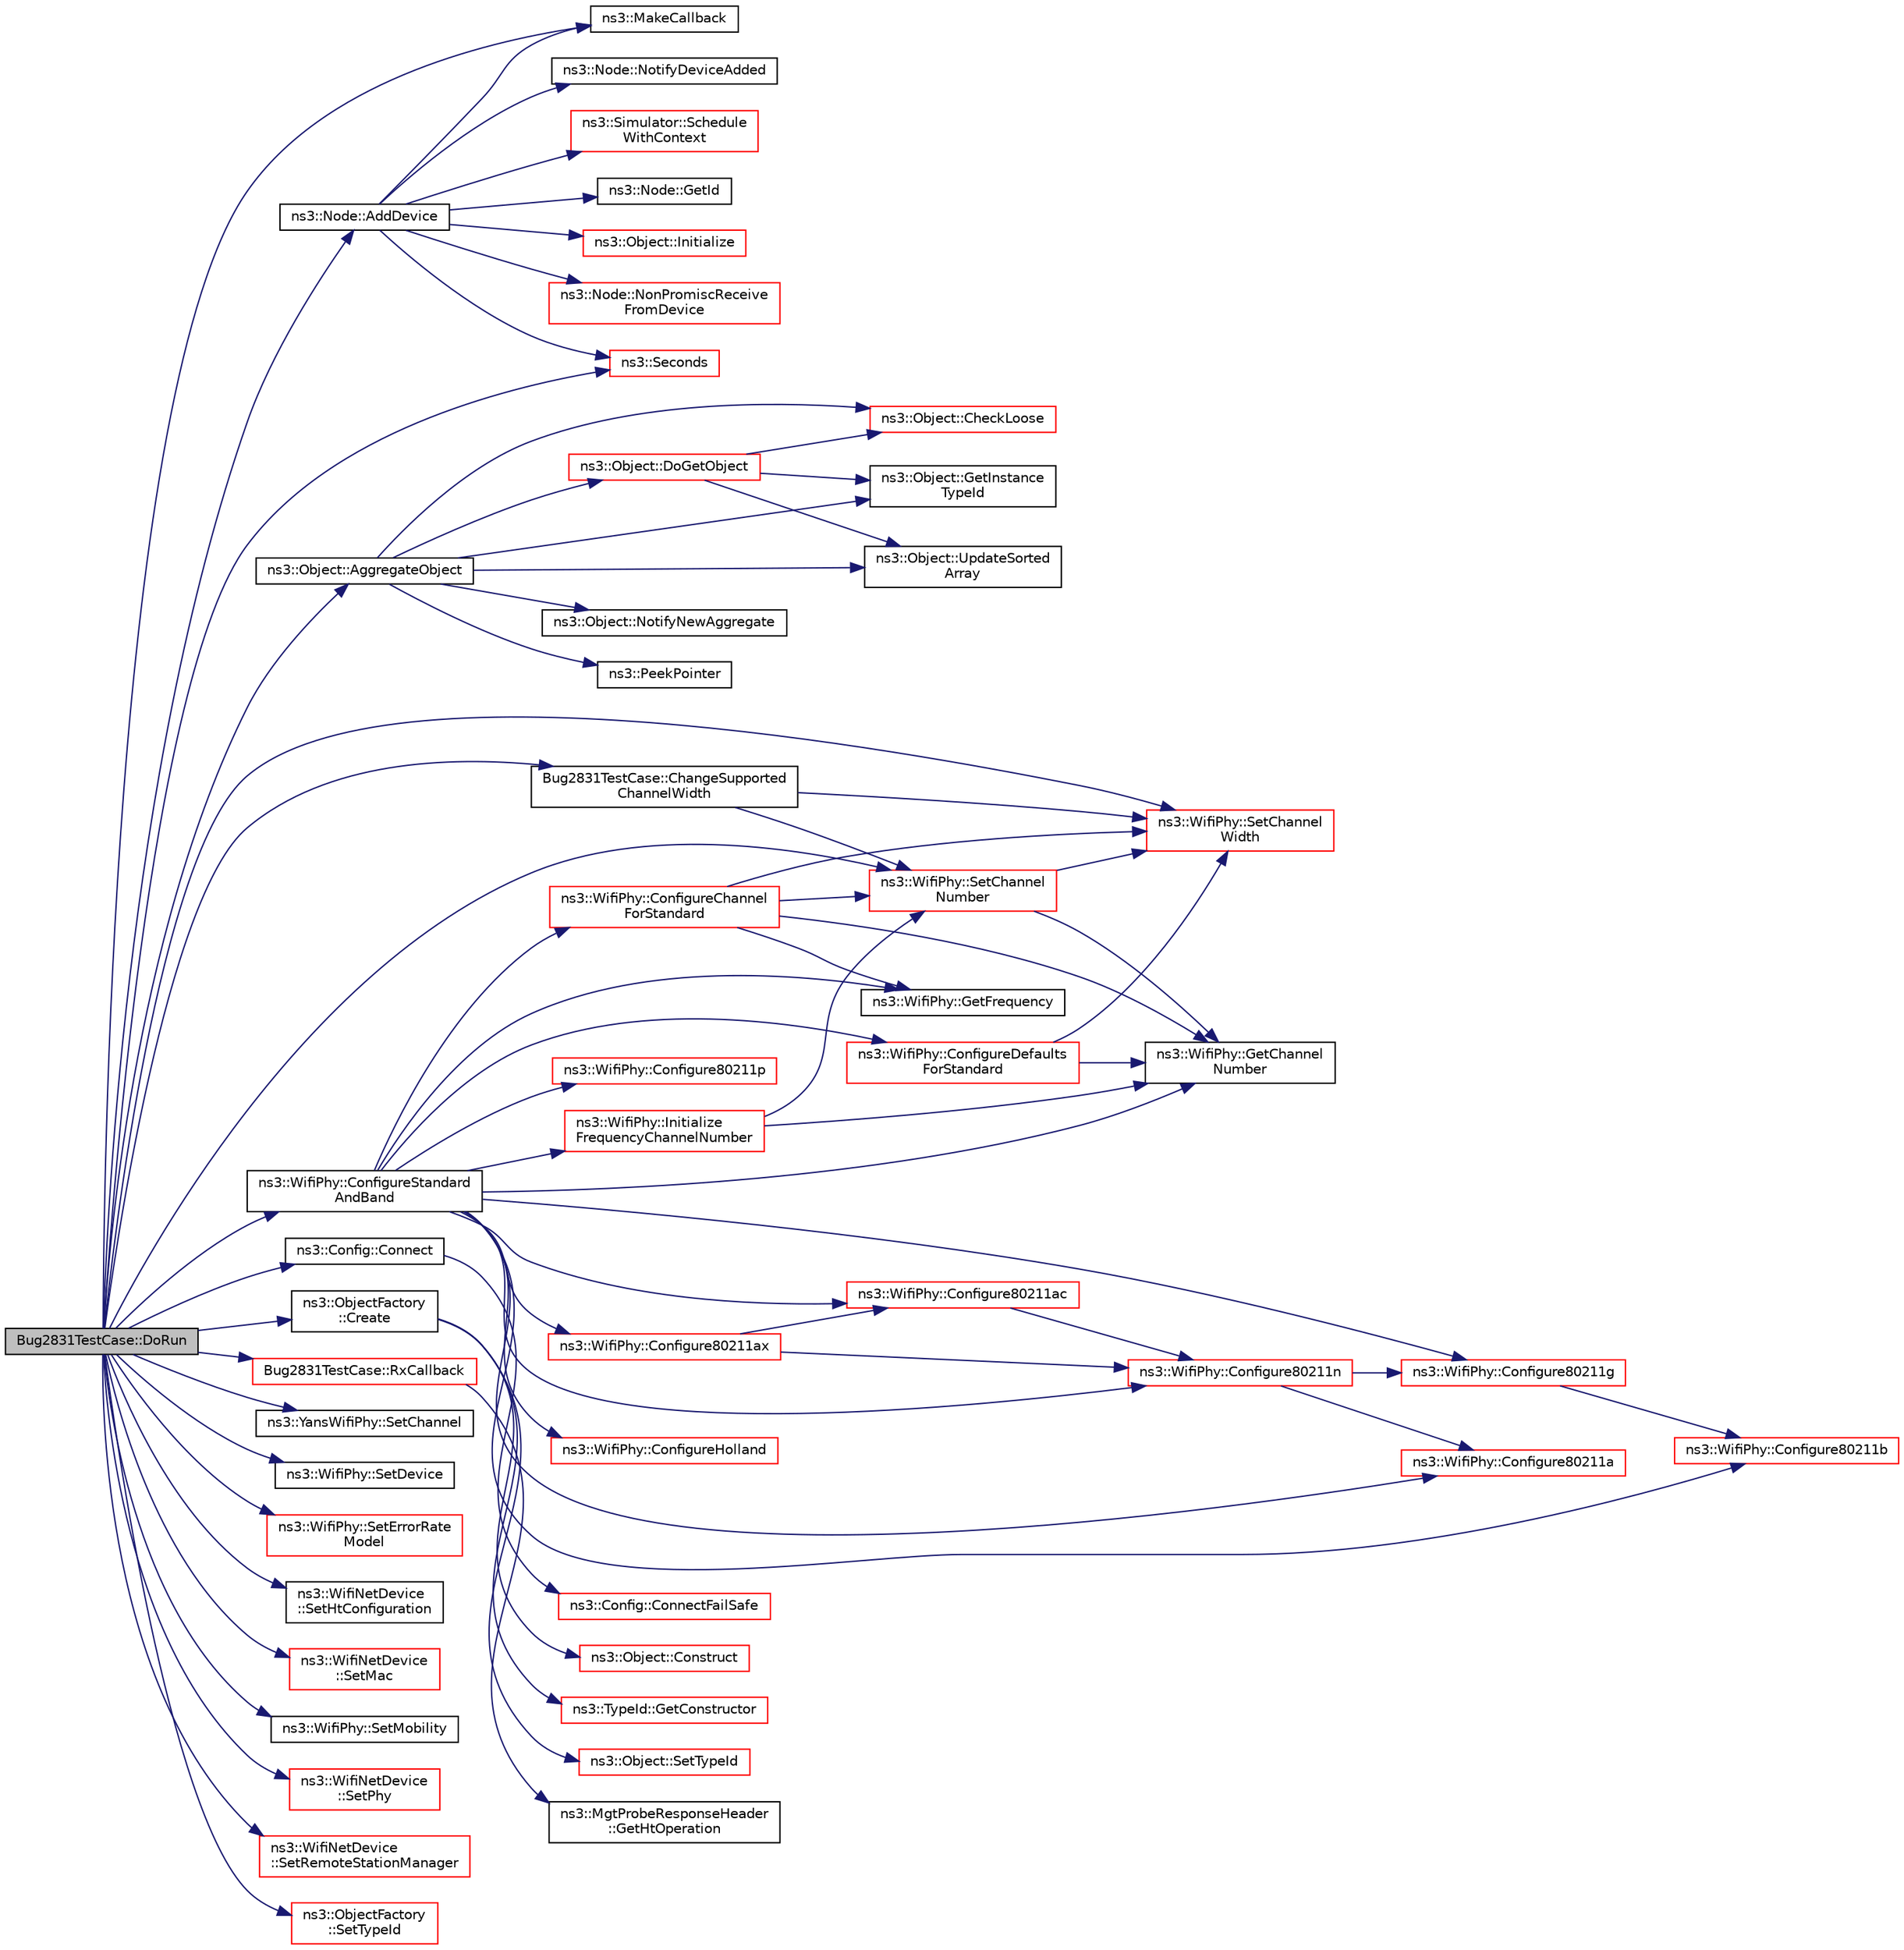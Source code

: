 digraph "Bug2831TestCase::DoRun"
{
 // LATEX_PDF_SIZE
  edge [fontname="Helvetica",fontsize="10",labelfontname="Helvetica",labelfontsize="10"];
  node [fontname="Helvetica",fontsize="10",shape=record];
  rankdir="LR";
  Node1 [label="Bug2831TestCase::DoRun",height=0.2,width=0.4,color="black", fillcolor="grey75", style="filled", fontcolor="black",tooltip="Implementation to actually run this TestCase."];
  Node1 -> Node2 [color="midnightblue",fontsize="10",style="solid",fontname="Helvetica"];
  Node2 [label="ns3::Node::AddDevice",height=0.2,width=0.4,color="black", fillcolor="white", style="filled",URL="$classns3_1_1_node.html#a42ff83ee1d5d1649c770d3f5b62375de",tooltip="Associate a NetDevice to this node."];
  Node2 -> Node3 [color="midnightblue",fontsize="10",style="solid",fontname="Helvetica"];
  Node3 [label="ns3::Node::GetId",height=0.2,width=0.4,color="black", fillcolor="white", style="filled",URL="$classns3_1_1_node.html#a2ed8663077afcb8db519296b0ada6355",tooltip=" "];
  Node2 -> Node4 [color="midnightblue",fontsize="10",style="solid",fontname="Helvetica"];
  Node4 [label="ns3::Object::Initialize",height=0.2,width=0.4,color="red", fillcolor="white", style="filled",URL="$classns3_1_1_object.html#af4411cb29971772fcd09203474a95078",tooltip="Invoke DoInitialize on all Objects aggregated to this one."];
  Node2 -> Node6 [color="midnightblue",fontsize="10",style="solid",fontname="Helvetica"];
  Node6 [label="ns3::MakeCallback",height=0.2,width=0.4,color="black", fillcolor="white", style="filled",URL="$namespacens3.html#af1dde3c04374147fca0cfe3b0766d664",tooltip="Build Callbacks for class method members which take varying numbers of arguments and potentially retu..."];
  Node2 -> Node7 [color="midnightblue",fontsize="10",style="solid",fontname="Helvetica"];
  Node7 [label="ns3::Node::NonPromiscReceive\lFromDevice",height=0.2,width=0.4,color="red", fillcolor="white", style="filled",URL="$classns3_1_1_node.html#a72ebf5bdc911879511f1e249d471f7e5",tooltip="Receive a packet from a device in non-promiscuous mode."];
  Node2 -> Node60 [color="midnightblue",fontsize="10",style="solid",fontname="Helvetica"];
  Node60 [label="ns3::Node::NotifyDeviceAdded",height=0.2,width=0.4,color="black", fillcolor="white", style="filled",URL="$classns3_1_1_node.html#ae85e535c650941f4f8ca6845a9f61e42",tooltip="Notifies all the DeviceAdditionListener about the new device added."];
  Node2 -> Node61 [color="midnightblue",fontsize="10",style="solid",fontname="Helvetica"];
  Node61 [label="ns3::Simulator::Schedule\lWithContext",height=0.2,width=0.4,color="red", fillcolor="white", style="filled",URL="$classns3_1_1_simulator.html#a6801feda0ccf0595cb48d1e962cd40a1",tooltip="Schedule an event with the given context."];
  Node2 -> Node64 [color="midnightblue",fontsize="10",style="solid",fontname="Helvetica"];
  Node64 [label="ns3::Seconds",height=0.2,width=0.4,color="red", fillcolor="white", style="filled",URL="$group__timecivil.html#ga33c34b816f8ff6628e33d5c8e9713b9e",tooltip="Construct a Time in the indicated unit."];
  Node1 -> Node70 [color="midnightblue",fontsize="10",style="solid",fontname="Helvetica"];
  Node70 [label="ns3::Object::AggregateObject",height=0.2,width=0.4,color="black", fillcolor="white", style="filled",URL="$classns3_1_1_object.html#a79dd435d300f3deca814553f561a2922",tooltip="Aggregate two Objects together."];
  Node70 -> Node71 [color="midnightblue",fontsize="10",style="solid",fontname="Helvetica"];
  Node71 [label="ns3::Object::CheckLoose",height=0.2,width=0.4,color="red", fillcolor="white", style="filled",URL="$classns3_1_1_object.html#a33b1d1c52665f27a2fd4857aef5618f2",tooltip="Check if any aggregated Objects have non-zero reference counts."];
  Node70 -> Node72 [color="midnightblue",fontsize="10",style="solid",fontname="Helvetica"];
  Node72 [label="ns3::Object::DoGetObject",height=0.2,width=0.4,color="red", fillcolor="white", style="filled",URL="$classns3_1_1_object.html#a7c009975f7c0994cb47a69f713745e0a",tooltip="Find an Object of TypeId tid in the aggregates of this Object."];
  Node72 -> Node71 [color="midnightblue",fontsize="10",style="solid",fontname="Helvetica"];
  Node72 -> Node73 [color="midnightblue",fontsize="10",style="solid",fontname="Helvetica"];
  Node73 [label="ns3::Object::GetInstance\lTypeId",height=0.2,width=0.4,color="black", fillcolor="white", style="filled",URL="$classns3_1_1_object.html#a9a0bc0211cfab9842e1046b5c5810e5a",tooltip="Get the most derived TypeId for this Object."];
  Node72 -> Node75 [color="midnightblue",fontsize="10",style="solid",fontname="Helvetica"];
  Node75 [label="ns3::Object::UpdateSorted\lArray",height=0.2,width=0.4,color="black", fillcolor="white", style="filled",URL="$classns3_1_1_object.html#ade62655b9680ca5ebf5af7e0fda7a21f",tooltip="Keep the list of aggregates in most-recently-used order."];
  Node70 -> Node73 [color="midnightblue",fontsize="10",style="solid",fontname="Helvetica"];
  Node70 -> Node76 [color="midnightblue",fontsize="10",style="solid",fontname="Helvetica"];
  Node76 [label="ns3::Object::NotifyNewAggregate",height=0.2,width=0.4,color="black", fillcolor="white", style="filled",URL="$classns3_1_1_object.html#a1bd7211125185a6cd511c35fea4e500f",tooltip="Notify all Objects aggregated to this one of a new Object being aggregated."];
  Node70 -> Node77 [color="midnightblue",fontsize="10",style="solid",fontname="Helvetica"];
  Node77 [label="ns3::PeekPointer",height=0.2,width=0.4,color="black", fillcolor="white", style="filled",URL="$namespacens3.html#af2a7557fe9afdd98d8f6f8f6e412cf5a",tooltip=" "];
  Node70 -> Node75 [color="midnightblue",fontsize="10",style="solid",fontname="Helvetica"];
  Node1 -> Node78 [color="midnightblue",fontsize="10",style="solid",fontname="Helvetica"];
  Node78 [label="Bug2831TestCase::ChangeSupported\lChannelWidth",height=0.2,width=0.4,color="black", fillcolor="white", style="filled",URL="$class_bug2831_test_case.html#af47957e3d3ada29ffed6a533b4d08795",tooltip="Function called to change the supported channel width at runtime."];
  Node78 -> Node79 [color="midnightblue",fontsize="10",style="solid",fontname="Helvetica"];
  Node79 [label="ns3::WifiPhy::SetChannel\lNumber",height=0.2,width=0.4,color="red", fillcolor="white", style="filled",URL="$classns3_1_1_wifi_phy.html#a2d13cf6ae4c185cae8516516afe4a32a",tooltip="Set channel number."];
  Node79 -> Node87 [color="midnightblue",fontsize="10",style="solid",fontname="Helvetica"];
  Node87 [label="ns3::WifiPhy::GetChannel\lNumber",height=0.2,width=0.4,color="black", fillcolor="white", style="filled",URL="$classns3_1_1_wifi_phy.html#a0fff908934055690c5774ef0890bb239",tooltip="Return current channel number."];
  Node79 -> Node109 [color="midnightblue",fontsize="10",style="solid",fontname="Helvetica"];
  Node109 [label="ns3::WifiPhy::SetChannel\lWidth",height=0.2,width=0.4,color="red", fillcolor="white", style="filled",URL="$classns3_1_1_wifi_phy.html#a84cca013904983c064faff606ddc80a9",tooltip=" "];
  Node78 -> Node109 [color="midnightblue",fontsize="10",style="solid",fontname="Helvetica"];
  Node1 -> Node113 [color="midnightblue",fontsize="10",style="solid",fontname="Helvetica"];
  Node113 [label="ns3::WifiPhy::ConfigureStandard\lAndBand",height=0.2,width=0.4,color="black", fillcolor="white", style="filled",URL="$classns3_1_1_wifi_phy.html#a8051dbd3b27d1a327273424f1487d036",tooltip="Configure the PHY-level parameters for different Wi-Fi standard."];
  Node113 -> Node114 [color="midnightblue",fontsize="10",style="solid",fontname="Helvetica"];
  Node114 [label="ns3::WifiPhy::Configure80211a",height=0.2,width=0.4,color="red", fillcolor="white", style="filled",URL="$classns3_1_1_wifi_phy.html#a3f4c48226fee10de85a17e6ce62af0f3",tooltip="Configure WifiPhy with appropriate channel frequency and supported rates for 802.11a standard."];
  Node113 -> Node137 [color="midnightblue",fontsize="10",style="solid",fontname="Helvetica"];
  Node137 [label="ns3::WifiPhy::Configure80211ac",height=0.2,width=0.4,color="red", fillcolor="white", style="filled",URL="$classns3_1_1_wifi_phy.html#a9023b105175409e6dde1281cc6584cf3",tooltip="Configure WifiPhy with appropriate channel frequency and supported rates for 802.11ac standard."];
  Node137 -> Node138 [color="midnightblue",fontsize="10",style="solid",fontname="Helvetica"];
  Node138 [label="ns3::WifiPhy::Configure80211n",height=0.2,width=0.4,color="red", fillcolor="white", style="filled",URL="$classns3_1_1_wifi_phy.html#ac4cf51f397334a060632d690675446e6",tooltip="Configure WifiPhy with appropriate channel frequency and supported rates for 802.11n standard."];
  Node138 -> Node114 [color="midnightblue",fontsize="10",style="solid",fontname="Helvetica"];
  Node138 -> Node139 [color="midnightblue",fontsize="10",style="solid",fontname="Helvetica"];
  Node139 [label="ns3::WifiPhy::Configure80211g",height=0.2,width=0.4,color="red", fillcolor="white", style="filled",URL="$classns3_1_1_wifi_phy.html#a71286ced86fbd1b11c4b68e053b3e8d0",tooltip="Configure WifiPhy with appropriate channel frequency and supported rates for 802.11g standard."];
  Node139 -> Node140 [color="midnightblue",fontsize="10",style="solid",fontname="Helvetica"];
  Node140 [label="ns3::WifiPhy::Configure80211b",height=0.2,width=0.4,color="red", fillcolor="white", style="filled",URL="$classns3_1_1_wifi_phy.html#a6d06ede65c6956ad9c414a00587279d7",tooltip="Configure WifiPhy with appropriate channel frequency and supported rates for 802.11b standard."];
  Node113 -> Node202 [color="midnightblue",fontsize="10",style="solid",fontname="Helvetica"];
  Node202 [label="ns3::WifiPhy::Configure80211ax",height=0.2,width=0.4,color="red", fillcolor="white", style="filled",URL="$classns3_1_1_wifi_phy.html#adcda370490dc230a5c737c7a83de9bcd",tooltip="Configure WifiPhy with appropriate channel frequency and supported rates for 802.11ax standard."];
  Node202 -> Node137 [color="midnightblue",fontsize="10",style="solid",fontname="Helvetica"];
  Node202 -> Node138 [color="midnightblue",fontsize="10",style="solid",fontname="Helvetica"];
  Node113 -> Node140 [color="midnightblue",fontsize="10",style="solid",fontname="Helvetica"];
  Node113 -> Node139 [color="midnightblue",fontsize="10",style="solid",fontname="Helvetica"];
  Node113 -> Node138 [color="midnightblue",fontsize="10",style="solid",fontname="Helvetica"];
  Node113 -> Node215 [color="midnightblue",fontsize="10",style="solid",fontname="Helvetica"];
  Node215 [label="ns3::WifiPhy::Configure80211p",height=0.2,width=0.4,color="red", fillcolor="white", style="filled",URL="$classns3_1_1_wifi_phy.html#a600da251aeb770f71765351e803b0f2f",tooltip="Configure WifiPhy with appropriate channel frequency and supported rates for 802.11p standard."];
  Node113 -> Node233 [color="midnightblue",fontsize="10",style="solid",fontname="Helvetica"];
  Node233 [label="ns3::WifiPhy::ConfigureChannel\lForStandard",height=0.2,width=0.4,color="red", fillcolor="white", style="filled",URL="$classns3_1_1_wifi_phy.html#a788d9ef4bc7971098d73ad7beac3294f",tooltip="Configure the PHY-level parameters for different Wi-Fi standard."];
  Node233 -> Node87 [color="midnightblue",fontsize="10",style="solid",fontname="Helvetica"];
  Node233 -> Node235 [color="midnightblue",fontsize="10",style="solid",fontname="Helvetica"];
  Node235 [label="ns3::WifiPhy::GetFrequency",height=0.2,width=0.4,color="black", fillcolor="white", style="filled",URL="$classns3_1_1_wifi_phy.html#afca470e272ec5c3126da63c0a6102f4c",tooltip=" "];
  Node233 -> Node79 [color="midnightblue",fontsize="10",style="solid",fontname="Helvetica"];
  Node233 -> Node109 [color="midnightblue",fontsize="10",style="solid",fontname="Helvetica"];
  Node113 -> Node238 [color="midnightblue",fontsize="10",style="solid",fontname="Helvetica"];
  Node238 [label="ns3::WifiPhy::ConfigureDefaults\lForStandard",height=0.2,width=0.4,color="red", fillcolor="white", style="filled",URL="$classns3_1_1_wifi_phy.html#ad26f80d71a2c820633f70b166304517a",tooltip="Configure the PHY-level parameters for different Wi-Fi standard."];
  Node238 -> Node87 [color="midnightblue",fontsize="10",style="solid",fontname="Helvetica"];
  Node238 -> Node109 [color="midnightblue",fontsize="10",style="solid",fontname="Helvetica"];
  Node113 -> Node239 [color="midnightblue",fontsize="10",style="solid",fontname="Helvetica"];
  Node239 [label="ns3::WifiPhy::ConfigureHolland",height=0.2,width=0.4,color="red", fillcolor="white", style="filled",URL="$classns3_1_1_wifi_phy.html#aba0f3d79d7fe9be1485a3d87a8923cdd",tooltip="Configure WifiPhy with appropriate channel frequency and supported rates for Holland."];
  Node113 -> Node87 [color="midnightblue",fontsize="10",style="solid",fontname="Helvetica"];
  Node113 -> Node235 [color="midnightblue",fontsize="10",style="solid",fontname="Helvetica"];
  Node113 -> Node240 [color="midnightblue",fontsize="10",style="solid",fontname="Helvetica"];
  Node240 [label="ns3::WifiPhy::Initialize\lFrequencyChannelNumber",height=0.2,width=0.4,color="red", fillcolor="white", style="filled",URL="$classns3_1_1_wifi_phy.html#a6f926737f6ba77c4b619734f396ed3ed",tooltip="post-construction setting of frequency and/or channel number"];
  Node240 -> Node87 [color="midnightblue",fontsize="10",style="solid",fontname="Helvetica"];
  Node240 -> Node79 [color="midnightblue",fontsize="10",style="solid",fontname="Helvetica"];
  Node1 -> Node241 [color="midnightblue",fontsize="10",style="solid",fontname="Helvetica"];
  Node241 [label="ns3::Config::Connect",height=0.2,width=0.4,color="black", fillcolor="white", style="filled",URL="$group__config.html#ga4014f151241cd0939b6cb64409605736",tooltip=" "];
  Node241 -> Node242 [color="midnightblue",fontsize="10",style="solid",fontname="Helvetica"];
  Node242 [label="ns3::Config::ConnectFailSafe",height=0.2,width=0.4,color="red", fillcolor="white", style="filled",URL="$namespacens3_1_1_config.html#aad60d6903a15881b81e982ad5312114a",tooltip="This function will attempt to find all trace sources which match the input path and will then connect..."];
  Node1 -> Node12 [color="midnightblue",fontsize="10",style="solid",fontname="Helvetica"];
  Node12 [label="ns3::ObjectFactory\l::Create",height=0.2,width=0.4,color="black", fillcolor="white", style="filled",URL="$classns3_1_1_object_factory.html#a52eda277f4aaab54266134ba48102ad7",tooltip="Create an Object instance of the configured TypeId."];
  Node12 -> Node13 [color="midnightblue",fontsize="10",style="solid",fontname="Helvetica"];
  Node13 [label="ns3::Object::Construct",height=0.2,width=0.4,color="red", fillcolor="white", style="filled",URL="$classns3_1_1_object.html#a636e8411dc5228771f45c9b805d348fa",tooltip="Initialize all member variables registered as Attributes of this TypeId."];
  Node12 -> Node37 [color="midnightblue",fontsize="10",style="solid",fontname="Helvetica"];
  Node37 [label="ns3::TypeId::GetConstructor",height=0.2,width=0.4,color="red", fillcolor="white", style="filled",URL="$classns3_1_1_type_id.html#a66b2628edf921fc88945ec8a8f3a1683",tooltip="Get the constructor callback."];
  Node12 -> Node39 [color="midnightblue",fontsize="10",style="solid",fontname="Helvetica"];
  Node39 [label="ns3::Object::SetTypeId",height=0.2,width=0.4,color="red", fillcolor="white", style="filled",URL="$classns3_1_1_object.html#a19b1ebd8ec8fe404845e665880a6c5ad",tooltip="Set the TypeId of this Object."];
  Node1 -> Node6 [color="midnightblue",fontsize="10",style="solid",fontname="Helvetica"];
  Node1 -> Node247 [color="midnightblue",fontsize="10",style="solid",fontname="Helvetica"];
  Node247 [label="Bug2831TestCase::RxCallback",height=0.2,width=0.4,color="red", fillcolor="white", style="filled",URL="$class_bug2831_test_case.html#a7d3d782a5606f5e95dbc23de4d65b5aa",tooltip="Callback triggered when a packet is received by the PHYs."];
  Node247 -> Node248 [color="midnightblue",fontsize="10",style="solid",fontname="Helvetica"];
  Node248 [label="ns3::MgtProbeResponseHeader\l::GetHtOperation",height=0.2,width=0.4,color="black", fillcolor="white", style="filled",URL="$classns3_1_1_mgt_probe_response_header.html#a3aac9f9f3105d26ded32fbe052727fc9",tooltip="Return the HT operation."];
  Node1 -> Node64 [color="midnightblue",fontsize="10",style="solid",fontname="Helvetica"];
  Node1 -> Node269 [color="midnightblue",fontsize="10",style="solid",fontname="Helvetica"];
  Node269 [label="ns3::YansWifiPhy::SetChannel",height=0.2,width=0.4,color="black", fillcolor="white", style="filled",URL="$classns3_1_1_yans_wifi_phy.html#a8b3bedfcd7950b9c39ba50e3096f8b4d",tooltip="Set the YansWifiChannel this YansWifiPhy is to be connected to."];
  Node1 -> Node79 [color="midnightblue",fontsize="10",style="solid",fontname="Helvetica"];
  Node1 -> Node109 [color="midnightblue",fontsize="10",style="solid",fontname="Helvetica"];
  Node1 -> Node270 [color="midnightblue",fontsize="10",style="solid",fontname="Helvetica"];
  Node270 [label="ns3::WifiPhy::SetDevice",height=0.2,width=0.4,color="black", fillcolor="white", style="filled",URL="$classns3_1_1_wifi_phy.html#acee10439f3178bd1f500b39cf8ded67a",tooltip="Sets the device this PHY is associated with."];
  Node1 -> Node271 [color="midnightblue",fontsize="10",style="solid",fontname="Helvetica"];
  Node271 [label="ns3::WifiPhy::SetErrorRate\lModel",height=0.2,width=0.4,color="red", fillcolor="white", style="filled",URL="$classns3_1_1_wifi_phy.html#affbdde4683ce782c53d97ca9580e84e1",tooltip="Sets the error rate model."];
  Node1 -> Node275 [color="midnightblue",fontsize="10",style="solid",fontname="Helvetica"];
  Node275 [label="ns3::WifiNetDevice\l::SetHtConfiguration",height=0.2,width=0.4,color="black", fillcolor="white", style="filled",URL="$classns3_1_1_wifi_net_device.html#a2f08e359eb50ff8be69d611ad3b84605",tooltip=" "];
  Node1 -> Node276 [color="midnightblue",fontsize="10",style="solid",fontname="Helvetica"];
  Node276 [label="ns3::WifiNetDevice\l::SetMac",height=0.2,width=0.4,color="red", fillcolor="white", style="filled",URL="$classns3_1_1_wifi_net_device.html#a0a9b545ba9a5a8538b0c4165ab1dc93f",tooltip=" "];
  Node1 -> Node293 [color="midnightblue",fontsize="10",style="solid",fontname="Helvetica"];
  Node293 [label="ns3::WifiPhy::SetMobility",height=0.2,width=0.4,color="black", fillcolor="white", style="filled",URL="$classns3_1_1_wifi_phy.html#ab79cdd9c79a1250372909726e45dc9e4",tooltip="assign a mobility model to this device"];
  Node1 -> Node294 [color="midnightblue",fontsize="10",style="solid",fontname="Helvetica"];
  Node294 [label="ns3::WifiNetDevice\l::SetPhy",height=0.2,width=0.4,color="red", fillcolor="white", style="filled",URL="$classns3_1_1_wifi_net_device.html#ad5c4079445cf469d2626cf10db239edb",tooltip=" "];
  Node1 -> Node295 [color="midnightblue",fontsize="10",style="solid",fontname="Helvetica"];
  Node295 [label="ns3::WifiNetDevice\l::SetRemoteStationManager",height=0.2,width=0.4,color="red", fillcolor="white", style="filled",URL="$classns3_1_1_wifi_net_device.html#a8f05a43a0042f97c19c65bbaa33dc7e7",tooltip=" "];
  Node1 -> Node59 [color="midnightblue",fontsize="10",style="solid",fontname="Helvetica"];
  Node59 [label="ns3::ObjectFactory\l::SetTypeId",height=0.2,width=0.4,color="red", fillcolor="white", style="filled",URL="$classns3_1_1_object_factory.html#a77dcd099064038a1eb7a6b8251229ec3",tooltip="Set the TypeId of the Objects to be created by this factory."];
}
